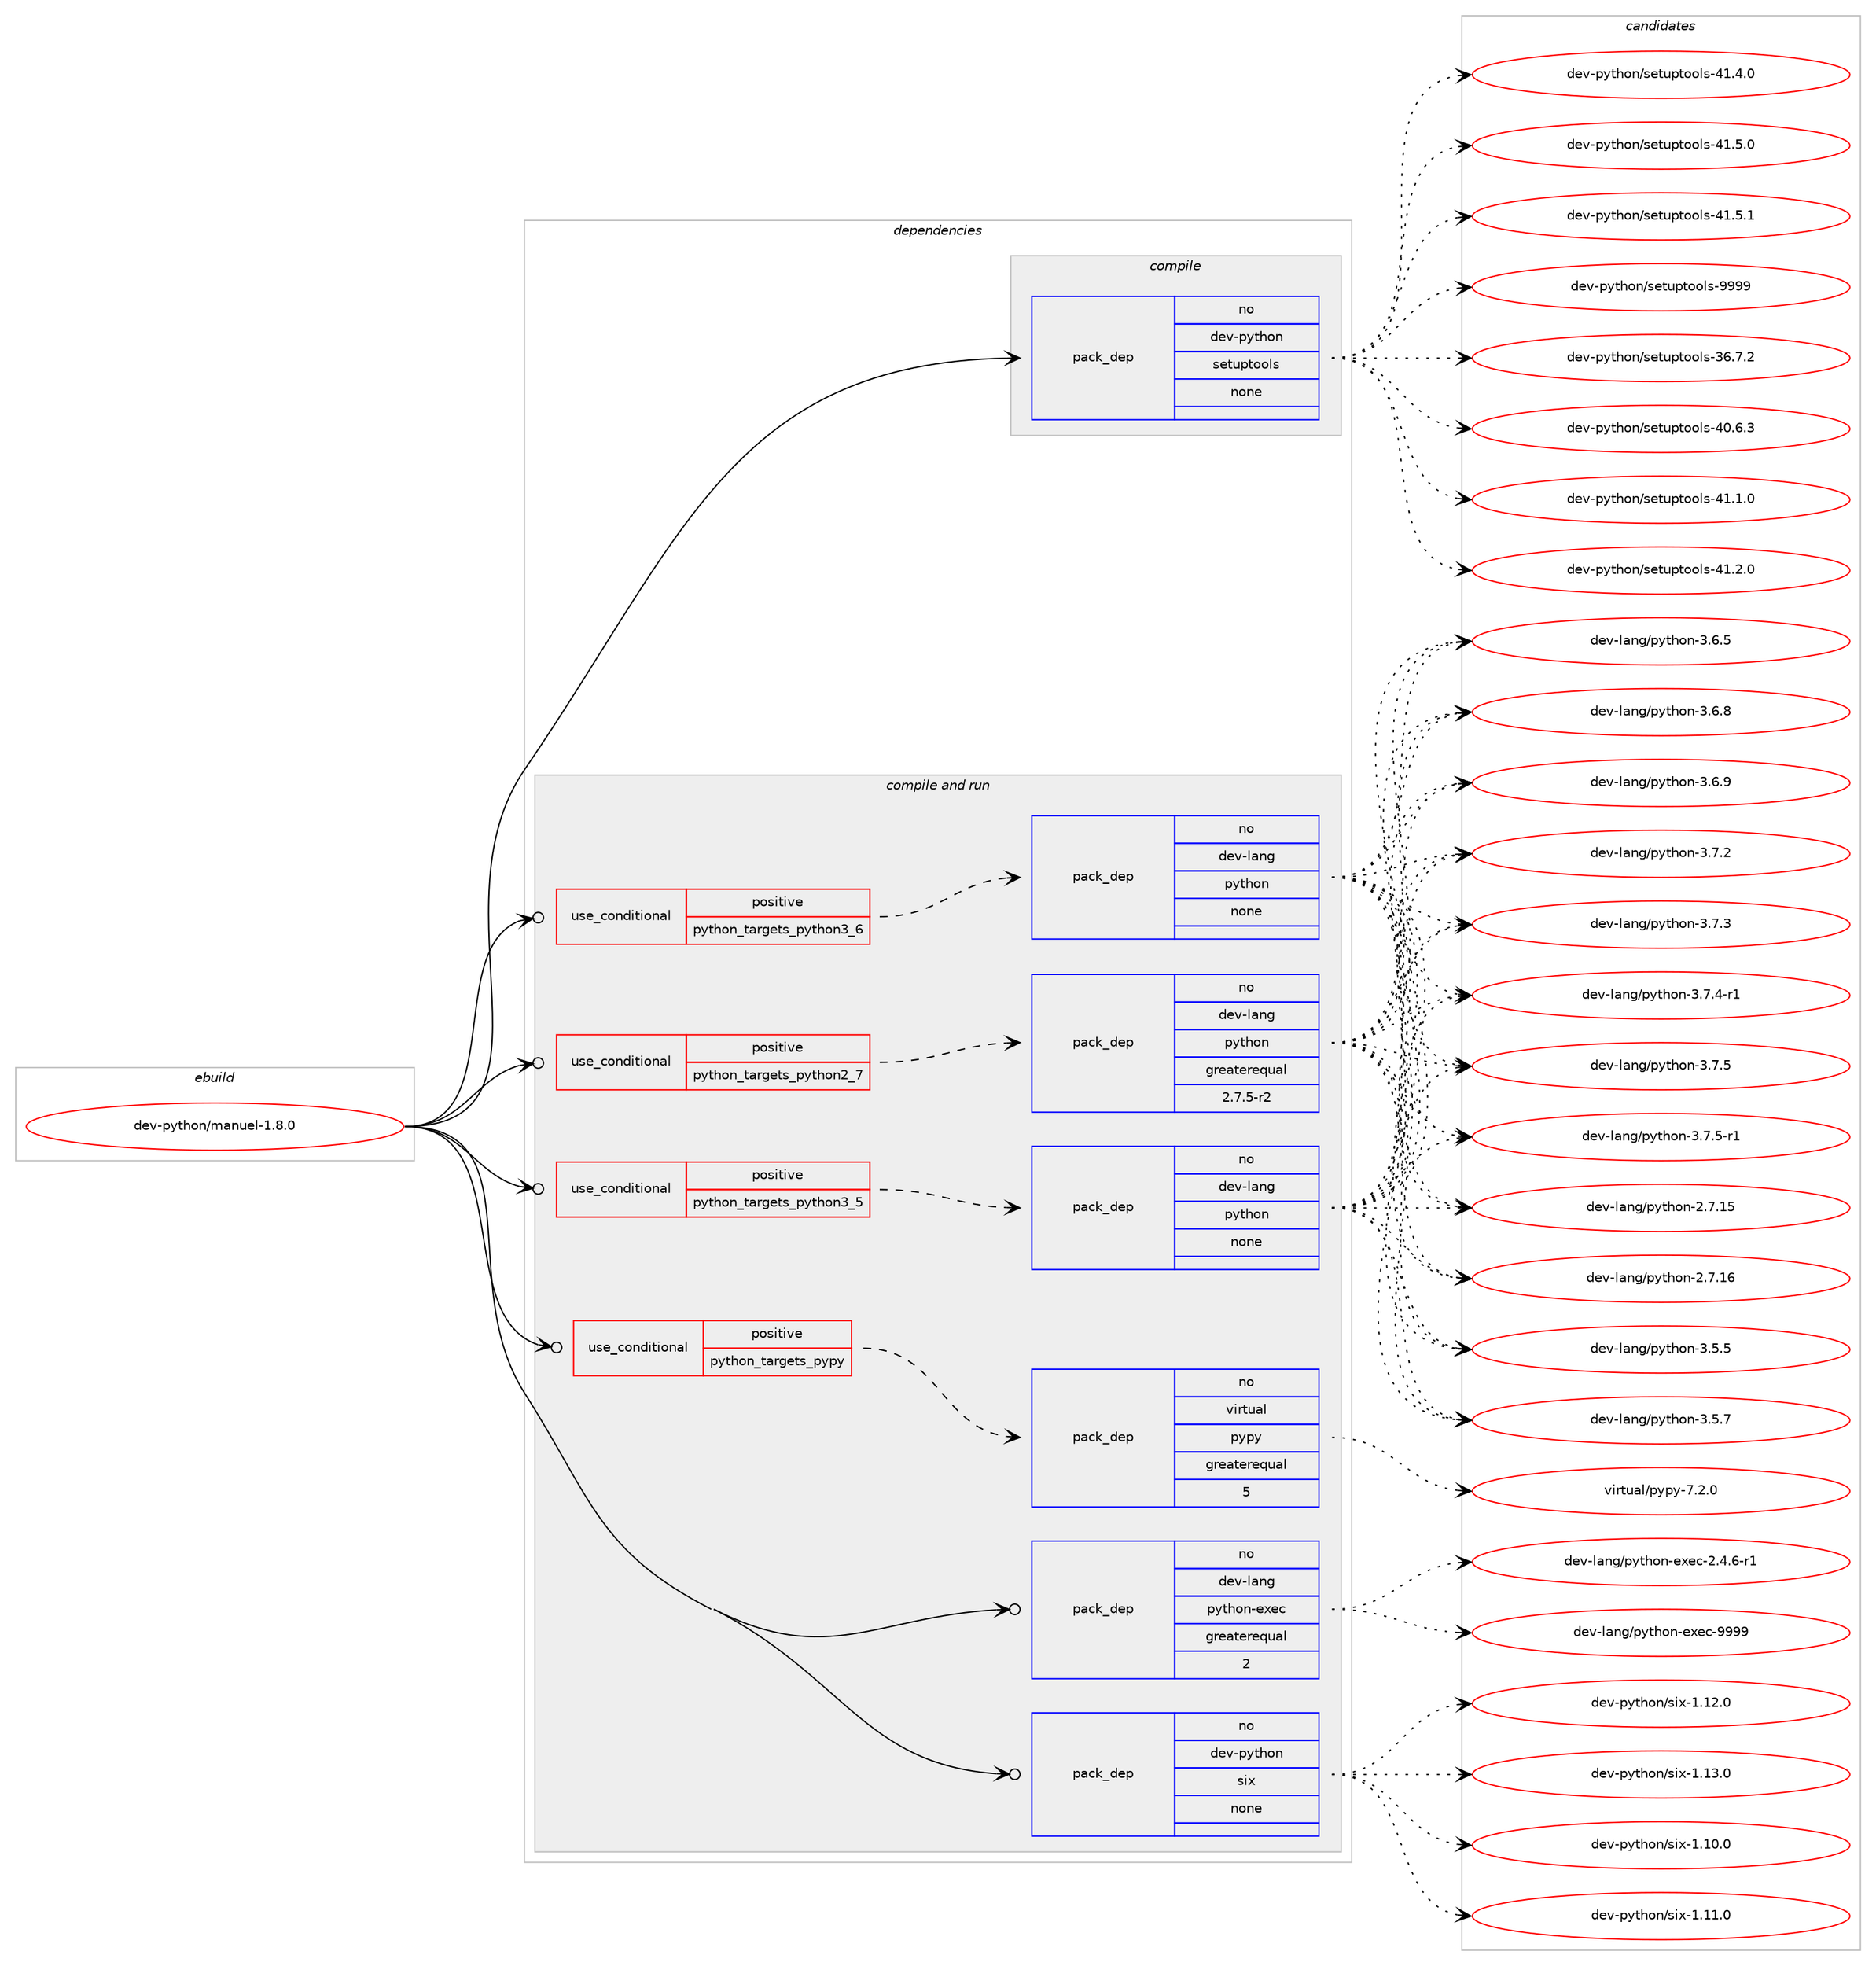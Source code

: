 digraph prolog {

# *************
# Graph options
# *************

newrank=true;
concentrate=true;
compound=true;
graph [rankdir=LR,fontname=Helvetica,fontsize=10,ranksep=1.5];#, ranksep=2.5, nodesep=0.2];
edge  [arrowhead=vee];
node  [fontname=Helvetica,fontsize=10];

# **********
# The ebuild
# **********

subgraph cluster_leftcol {
color=gray;
rank=same;
label=<<i>ebuild</i>>;
id [label="dev-python/manuel-1.8.0", color=red, width=4, href="../dev-python/manuel-1.8.0.svg"];
}

# ****************
# The dependencies
# ****************

subgraph cluster_midcol {
color=gray;
label=<<i>dependencies</i>>;
subgraph cluster_compile {
fillcolor="#eeeeee";
style=filled;
label=<<i>compile</i>>;
subgraph pack459784 {
dependency613872 [label=<<TABLE BORDER="0" CELLBORDER="1" CELLSPACING="0" CELLPADDING="4" WIDTH="220"><TR><TD ROWSPAN="6" CELLPADDING="30">pack_dep</TD></TR><TR><TD WIDTH="110">no</TD></TR><TR><TD>dev-python</TD></TR><TR><TD>setuptools</TD></TR><TR><TD>none</TD></TR><TR><TD></TD></TR></TABLE>>, shape=none, color=blue];
}
id:e -> dependency613872:w [weight=20,style="solid",arrowhead="vee"];
}
subgraph cluster_compileandrun {
fillcolor="#eeeeee";
style=filled;
label=<<i>compile and run</i>>;
subgraph cond142284 {
dependency613873 [label=<<TABLE BORDER="0" CELLBORDER="1" CELLSPACING="0" CELLPADDING="4"><TR><TD ROWSPAN="3" CELLPADDING="10">use_conditional</TD></TR><TR><TD>positive</TD></TR><TR><TD>python_targets_pypy</TD></TR></TABLE>>, shape=none, color=red];
subgraph pack459785 {
dependency613874 [label=<<TABLE BORDER="0" CELLBORDER="1" CELLSPACING="0" CELLPADDING="4" WIDTH="220"><TR><TD ROWSPAN="6" CELLPADDING="30">pack_dep</TD></TR><TR><TD WIDTH="110">no</TD></TR><TR><TD>virtual</TD></TR><TR><TD>pypy</TD></TR><TR><TD>greaterequal</TD></TR><TR><TD>5</TD></TR></TABLE>>, shape=none, color=blue];
}
dependency613873:e -> dependency613874:w [weight=20,style="dashed",arrowhead="vee"];
}
id:e -> dependency613873:w [weight=20,style="solid",arrowhead="odotvee"];
subgraph cond142285 {
dependency613875 [label=<<TABLE BORDER="0" CELLBORDER="1" CELLSPACING="0" CELLPADDING="4"><TR><TD ROWSPAN="3" CELLPADDING="10">use_conditional</TD></TR><TR><TD>positive</TD></TR><TR><TD>python_targets_python2_7</TD></TR></TABLE>>, shape=none, color=red];
subgraph pack459786 {
dependency613876 [label=<<TABLE BORDER="0" CELLBORDER="1" CELLSPACING="0" CELLPADDING="4" WIDTH="220"><TR><TD ROWSPAN="6" CELLPADDING="30">pack_dep</TD></TR><TR><TD WIDTH="110">no</TD></TR><TR><TD>dev-lang</TD></TR><TR><TD>python</TD></TR><TR><TD>greaterequal</TD></TR><TR><TD>2.7.5-r2</TD></TR></TABLE>>, shape=none, color=blue];
}
dependency613875:e -> dependency613876:w [weight=20,style="dashed",arrowhead="vee"];
}
id:e -> dependency613875:w [weight=20,style="solid",arrowhead="odotvee"];
subgraph cond142286 {
dependency613877 [label=<<TABLE BORDER="0" CELLBORDER="1" CELLSPACING="0" CELLPADDING="4"><TR><TD ROWSPAN="3" CELLPADDING="10">use_conditional</TD></TR><TR><TD>positive</TD></TR><TR><TD>python_targets_python3_5</TD></TR></TABLE>>, shape=none, color=red];
subgraph pack459787 {
dependency613878 [label=<<TABLE BORDER="0" CELLBORDER="1" CELLSPACING="0" CELLPADDING="4" WIDTH="220"><TR><TD ROWSPAN="6" CELLPADDING="30">pack_dep</TD></TR><TR><TD WIDTH="110">no</TD></TR><TR><TD>dev-lang</TD></TR><TR><TD>python</TD></TR><TR><TD>none</TD></TR><TR><TD></TD></TR></TABLE>>, shape=none, color=blue];
}
dependency613877:e -> dependency613878:w [weight=20,style="dashed",arrowhead="vee"];
}
id:e -> dependency613877:w [weight=20,style="solid",arrowhead="odotvee"];
subgraph cond142287 {
dependency613879 [label=<<TABLE BORDER="0" CELLBORDER="1" CELLSPACING="0" CELLPADDING="4"><TR><TD ROWSPAN="3" CELLPADDING="10">use_conditional</TD></TR><TR><TD>positive</TD></TR><TR><TD>python_targets_python3_6</TD></TR></TABLE>>, shape=none, color=red];
subgraph pack459788 {
dependency613880 [label=<<TABLE BORDER="0" CELLBORDER="1" CELLSPACING="0" CELLPADDING="4" WIDTH="220"><TR><TD ROWSPAN="6" CELLPADDING="30">pack_dep</TD></TR><TR><TD WIDTH="110">no</TD></TR><TR><TD>dev-lang</TD></TR><TR><TD>python</TD></TR><TR><TD>none</TD></TR><TR><TD></TD></TR></TABLE>>, shape=none, color=blue];
}
dependency613879:e -> dependency613880:w [weight=20,style="dashed",arrowhead="vee"];
}
id:e -> dependency613879:w [weight=20,style="solid",arrowhead="odotvee"];
subgraph pack459789 {
dependency613881 [label=<<TABLE BORDER="0" CELLBORDER="1" CELLSPACING="0" CELLPADDING="4" WIDTH="220"><TR><TD ROWSPAN="6" CELLPADDING="30">pack_dep</TD></TR><TR><TD WIDTH="110">no</TD></TR><TR><TD>dev-lang</TD></TR><TR><TD>python-exec</TD></TR><TR><TD>greaterequal</TD></TR><TR><TD>2</TD></TR></TABLE>>, shape=none, color=blue];
}
id:e -> dependency613881:w [weight=20,style="solid",arrowhead="odotvee"];
subgraph pack459790 {
dependency613882 [label=<<TABLE BORDER="0" CELLBORDER="1" CELLSPACING="0" CELLPADDING="4" WIDTH="220"><TR><TD ROWSPAN="6" CELLPADDING="30">pack_dep</TD></TR><TR><TD WIDTH="110">no</TD></TR><TR><TD>dev-python</TD></TR><TR><TD>six</TD></TR><TR><TD>none</TD></TR><TR><TD></TD></TR></TABLE>>, shape=none, color=blue];
}
id:e -> dependency613882:w [weight=20,style="solid",arrowhead="odotvee"];
}
subgraph cluster_run {
fillcolor="#eeeeee";
style=filled;
label=<<i>run</i>>;
}
}

# **************
# The candidates
# **************

subgraph cluster_choices {
rank=same;
color=gray;
label=<<i>candidates</i>>;

subgraph choice459784 {
color=black;
nodesep=1;
choice100101118451121211161041111104711510111611711211611111110811545515446554650 [label="dev-python/setuptools-36.7.2", color=red, width=4,href="../dev-python/setuptools-36.7.2.svg"];
choice100101118451121211161041111104711510111611711211611111110811545524846544651 [label="dev-python/setuptools-40.6.3", color=red, width=4,href="../dev-python/setuptools-40.6.3.svg"];
choice100101118451121211161041111104711510111611711211611111110811545524946494648 [label="dev-python/setuptools-41.1.0", color=red, width=4,href="../dev-python/setuptools-41.1.0.svg"];
choice100101118451121211161041111104711510111611711211611111110811545524946504648 [label="dev-python/setuptools-41.2.0", color=red, width=4,href="../dev-python/setuptools-41.2.0.svg"];
choice100101118451121211161041111104711510111611711211611111110811545524946524648 [label="dev-python/setuptools-41.4.0", color=red, width=4,href="../dev-python/setuptools-41.4.0.svg"];
choice100101118451121211161041111104711510111611711211611111110811545524946534648 [label="dev-python/setuptools-41.5.0", color=red, width=4,href="../dev-python/setuptools-41.5.0.svg"];
choice100101118451121211161041111104711510111611711211611111110811545524946534649 [label="dev-python/setuptools-41.5.1", color=red, width=4,href="../dev-python/setuptools-41.5.1.svg"];
choice10010111845112121116104111110471151011161171121161111111081154557575757 [label="dev-python/setuptools-9999", color=red, width=4,href="../dev-python/setuptools-9999.svg"];
dependency613872:e -> choice100101118451121211161041111104711510111611711211611111110811545515446554650:w [style=dotted,weight="100"];
dependency613872:e -> choice100101118451121211161041111104711510111611711211611111110811545524846544651:w [style=dotted,weight="100"];
dependency613872:e -> choice100101118451121211161041111104711510111611711211611111110811545524946494648:w [style=dotted,weight="100"];
dependency613872:e -> choice100101118451121211161041111104711510111611711211611111110811545524946504648:w [style=dotted,weight="100"];
dependency613872:e -> choice100101118451121211161041111104711510111611711211611111110811545524946524648:w [style=dotted,weight="100"];
dependency613872:e -> choice100101118451121211161041111104711510111611711211611111110811545524946534648:w [style=dotted,weight="100"];
dependency613872:e -> choice100101118451121211161041111104711510111611711211611111110811545524946534649:w [style=dotted,weight="100"];
dependency613872:e -> choice10010111845112121116104111110471151011161171121161111111081154557575757:w [style=dotted,weight="100"];
}
subgraph choice459785 {
color=black;
nodesep=1;
choice1181051141161179710847112121112121455546504648 [label="virtual/pypy-7.2.0", color=red, width=4,href="../virtual/pypy-7.2.0.svg"];
dependency613874:e -> choice1181051141161179710847112121112121455546504648:w [style=dotted,weight="100"];
}
subgraph choice459786 {
color=black;
nodesep=1;
choice10010111845108971101034711212111610411111045504655464953 [label="dev-lang/python-2.7.15", color=red, width=4,href="../dev-lang/python-2.7.15.svg"];
choice10010111845108971101034711212111610411111045504655464954 [label="dev-lang/python-2.7.16", color=red, width=4,href="../dev-lang/python-2.7.16.svg"];
choice100101118451089711010347112121116104111110455146534653 [label="dev-lang/python-3.5.5", color=red, width=4,href="../dev-lang/python-3.5.5.svg"];
choice100101118451089711010347112121116104111110455146534655 [label="dev-lang/python-3.5.7", color=red, width=4,href="../dev-lang/python-3.5.7.svg"];
choice100101118451089711010347112121116104111110455146544653 [label="dev-lang/python-3.6.5", color=red, width=4,href="../dev-lang/python-3.6.5.svg"];
choice100101118451089711010347112121116104111110455146544656 [label="dev-lang/python-3.6.8", color=red, width=4,href="../dev-lang/python-3.6.8.svg"];
choice100101118451089711010347112121116104111110455146544657 [label="dev-lang/python-3.6.9", color=red, width=4,href="../dev-lang/python-3.6.9.svg"];
choice100101118451089711010347112121116104111110455146554650 [label="dev-lang/python-3.7.2", color=red, width=4,href="../dev-lang/python-3.7.2.svg"];
choice100101118451089711010347112121116104111110455146554651 [label="dev-lang/python-3.7.3", color=red, width=4,href="../dev-lang/python-3.7.3.svg"];
choice1001011184510897110103471121211161041111104551465546524511449 [label="dev-lang/python-3.7.4-r1", color=red, width=4,href="../dev-lang/python-3.7.4-r1.svg"];
choice100101118451089711010347112121116104111110455146554653 [label="dev-lang/python-3.7.5", color=red, width=4,href="../dev-lang/python-3.7.5.svg"];
choice1001011184510897110103471121211161041111104551465546534511449 [label="dev-lang/python-3.7.5-r1", color=red, width=4,href="../dev-lang/python-3.7.5-r1.svg"];
dependency613876:e -> choice10010111845108971101034711212111610411111045504655464953:w [style=dotted,weight="100"];
dependency613876:e -> choice10010111845108971101034711212111610411111045504655464954:w [style=dotted,weight="100"];
dependency613876:e -> choice100101118451089711010347112121116104111110455146534653:w [style=dotted,weight="100"];
dependency613876:e -> choice100101118451089711010347112121116104111110455146534655:w [style=dotted,weight="100"];
dependency613876:e -> choice100101118451089711010347112121116104111110455146544653:w [style=dotted,weight="100"];
dependency613876:e -> choice100101118451089711010347112121116104111110455146544656:w [style=dotted,weight="100"];
dependency613876:e -> choice100101118451089711010347112121116104111110455146544657:w [style=dotted,weight="100"];
dependency613876:e -> choice100101118451089711010347112121116104111110455146554650:w [style=dotted,weight="100"];
dependency613876:e -> choice100101118451089711010347112121116104111110455146554651:w [style=dotted,weight="100"];
dependency613876:e -> choice1001011184510897110103471121211161041111104551465546524511449:w [style=dotted,weight="100"];
dependency613876:e -> choice100101118451089711010347112121116104111110455146554653:w [style=dotted,weight="100"];
dependency613876:e -> choice1001011184510897110103471121211161041111104551465546534511449:w [style=dotted,weight="100"];
}
subgraph choice459787 {
color=black;
nodesep=1;
choice10010111845108971101034711212111610411111045504655464953 [label="dev-lang/python-2.7.15", color=red, width=4,href="../dev-lang/python-2.7.15.svg"];
choice10010111845108971101034711212111610411111045504655464954 [label="dev-lang/python-2.7.16", color=red, width=4,href="../dev-lang/python-2.7.16.svg"];
choice100101118451089711010347112121116104111110455146534653 [label="dev-lang/python-3.5.5", color=red, width=4,href="../dev-lang/python-3.5.5.svg"];
choice100101118451089711010347112121116104111110455146534655 [label="dev-lang/python-3.5.7", color=red, width=4,href="../dev-lang/python-3.5.7.svg"];
choice100101118451089711010347112121116104111110455146544653 [label="dev-lang/python-3.6.5", color=red, width=4,href="../dev-lang/python-3.6.5.svg"];
choice100101118451089711010347112121116104111110455146544656 [label="dev-lang/python-3.6.8", color=red, width=4,href="../dev-lang/python-3.6.8.svg"];
choice100101118451089711010347112121116104111110455146544657 [label="dev-lang/python-3.6.9", color=red, width=4,href="../dev-lang/python-3.6.9.svg"];
choice100101118451089711010347112121116104111110455146554650 [label="dev-lang/python-3.7.2", color=red, width=4,href="../dev-lang/python-3.7.2.svg"];
choice100101118451089711010347112121116104111110455146554651 [label="dev-lang/python-3.7.3", color=red, width=4,href="../dev-lang/python-3.7.3.svg"];
choice1001011184510897110103471121211161041111104551465546524511449 [label="dev-lang/python-3.7.4-r1", color=red, width=4,href="../dev-lang/python-3.7.4-r1.svg"];
choice100101118451089711010347112121116104111110455146554653 [label="dev-lang/python-3.7.5", color=red, width=4,href="../dev-lang/python-3.7.5.svg"];
choice1001011184510897110103471121211161041111104551465546534511449 [label="dev-lang/python-3.7.5-r1", color=red, width=4,href="../dev-lang/python-3.7.5-r1.svg"];
dependency613878:e -> choice10010111845108971101034711212111610411111045504655464953:w [style=dotted,weight="100"];
dependency613878:e -> choice10010111845108971101034711212111610411111045504655464954:w [style=dotted,weight="100"];
dependency613878:e -> choice100101118451089711010347112121116104111110455146534653:w [style=dotted,weight="100"];
dependency613878:e -> choice100101118451089711010347112121116104111110455146534655:w [style=dotted,weight="100"];
dependency613878:e -> choice100101118451089711010347112121116104111110455146544653:w [style=dotted,weight="100"];
dependency613878:e -> choice100101118451089711010347112121116104111110455146544656:w [style=dotted,weight="100"];
dependency613878:e -> choice100101118451089711010347112121116104111110455146544657:w [style=dotted,weight="100"];
dependency613878:e -> choice100101118451089711010347112121116104111110455146554650:w [style=dotted,weight="100"];
dependency613878:e -> choice100101118451089711010347112121116104111110455146554651:w [style=dotted,weight="100"];
dependency613878:e -> choice1001011184510897110103471121211161041111104551465546524511449:w [style=dotted,weight="100"];
dependency613878:e -> choice100101118451089711010347112121116104111110455146554653:w [style=dotted,weight="100"];
dependency613878:e -> choice1001011184510897110103471121211161041111104551465546534511449:w [style=dotted,weight="100"];
}
subgraph choice459788 {
color=black;
nodesep=1;
choice10010111845108971101034711212111610411111045504655464953 [label="dev-lang/python-2.7.15", color=red, width=4,href="../dev-lang/python-2.7.15.svg"];
choice10010111845108971101034711212111610411111045504655464954 [label="dev-lang/python-2.7.16", color=red, width=4,href="../dev-lang/python-2.7.16.svg"];
choice100101118451089711010347112121116104111110455146534653 [label="dev-lang/python-3.5.5", color=red, width=4,href="../dev-lang/python-3.5.5.svg"];
choice100101118451089711010347112121116104111110455146534655 [label="dev-lang/python-3.5.7", color=red, width=4,href="../dev-lang/python-3.5.7.svg"];
choice100101118451089711010347112121116104111110455146544653 [label="dev-lang/python-3.6.5", color=red, width=4,href="../dev-lang/python-3.6.5.svg"];
choice100101118451089711010347112121116104111110455146544656 [label="dev-lang/python-3.6.8", color=red, width=4,href="../dev-lang/python-3.6.8.svg"];
choice100101118451089711010347112121116104111110455146544657 [label="dev-lang/python-3.6.9", color=red, width=4,href="../dev-lang/python-3.6.9.svg"];
choice100101118451089711010347112121116104111110455146554650 [label="dev-lang/python-3.7.2", color=red, width=4,href="../dev-lang/python-3.7.2.svg"];
choice100101118451089711010347112121116104111110455146554651 [label="dev-lang/python-3.7.3", color=red, width=4,href="../dev-lang/python-3.7.3.svg"];
choice1001011184510897110103471121211161041111104551465546524511449 [label="dev-lang/python-3.7.4-r1", color=red, width=4,href="../dev-lang/python-3.7.4-r1.svg"];
choice100101118451089711010347112121116104111110455146554653 [label="dev-lang/python-3.7.5", color=red, width=4,href="../dev-lang/python-3.7.5.svg"];
choice1001011184510897110103471121211161041111104551465546534511449 [label="dev-lang/python-3.7.5-r1", color=red, width=4,href="../dev-lang/python-3.7.5-r1.svg"];
dependency613880:e -> choice10010111845108971101034711212111610411111045504655464953:w [style=dotted,weight="100"];
dependency613880:e -> choice10010111845108971101034711212111610411111045504655464954:w [style=dotted,weight="100"];
dependency613880:e -> choice100101118451089711010347112121116104111110455146534653:w [style=dotted,weight="100"];
dependency613880:e -> choice100101118451089711010347112121116104111110455146534655:w [style=dotted,weight="100"];
dependency613880:e -> choice100101118451089711010347112121116104111110455146544653:w [style=dotted,weight="100"];
dependency613880:e -> choice100101118451089711010347112121116104111110455146544656:w [style=dotted,weight="100"];
dependency613880:e -> choice100101118451089711010347112121116104111110455146544657:w [style=dotted,weight="100"];
dependency613880:e -> choice100101118451089711010347112121116104111110455146554650:w [style=dotted,weight="100"];
dependency613880:e -> choice100101118451089711010347112121116104111110455146554651:w [style=dotted,weight="100"];
dependency613880:e -> choice1001011184510897110103471121211161041111104551465546524511449:w [style=dotted,weight="100"];
dependency613880:e -> choice100101118451089711010347112121116104111110455146554653:w [style=dotted,weight="100"];
dependency613880:e -> choice1001011184510897110103471121211161041111104551465546534511449:w [style=dotted,weight="100"];
}
subgraph choice459789 {
color=black;
nodesep=1;
choice10010111845108971101034711212111610411111045101120101994550465246544511449 [label="dev-lang/python-exec-2.4.6-r1", color=red, width=4,href="../dev-lang/python-exec-2.4.6-r1.svg"];
choice10010111845108971101034711212111610411111045101120101994557575757 [label="dev-lang/python-exec-9999", color=red, width=4,href="../dev-lang/python-exec-9999.svg"];
dependency613881:e -> choice10010111845108971101034711212111610411111045101120101994550465246544511449:w [style=dotted,weight="100"];
dependency613881:e -> choice10010111845108971101034711212111610411111045101120101994557575757:w [style=dotted,weight="100"];
}
subgraph choice459790 {
color=black;
nodesep=1;
choice100101118451121211161041111104711510512045494649484648 [label="dev-python/six-1.10.0", color=red, width=4,href="../dev-python/six-1.10.0.svg"];
choice100101118451121211161041111104711510512045494649494648 [label="dev-python/six-1.11.0", color=red, width=4,href="../dev-python/six-1.11.0.svg"];
choice100101118451121211161041111104711510512045494649504648 [label="dev-python/six-1.12.0", color=red, width=4,href="../dev-python/six-1.12.0.svg"];
choice100101118451121211161041111104711510512045494649514648 [label="dev-python/six-1.13.0", color=red, width=4,href="../dev-python/six-1.13.0.svg"];
dependency613882:e -> choice100101118451121211161041111104711510512045494649484648:w [style=dotted,weight="100"];
dependency613882:e -> choice100101118451121211161041111104711510512045494649494648:w [style=dotted,weight="100"];
dependency613882:e -> choice100101118451121211161041111104711510512045494649504648:w [style=dotted,weight="100"];
dependency613882:e -> choice100101118451121211161041111104711510512045494649514648:w [style=dotted,weight="100"];
}
}

}
